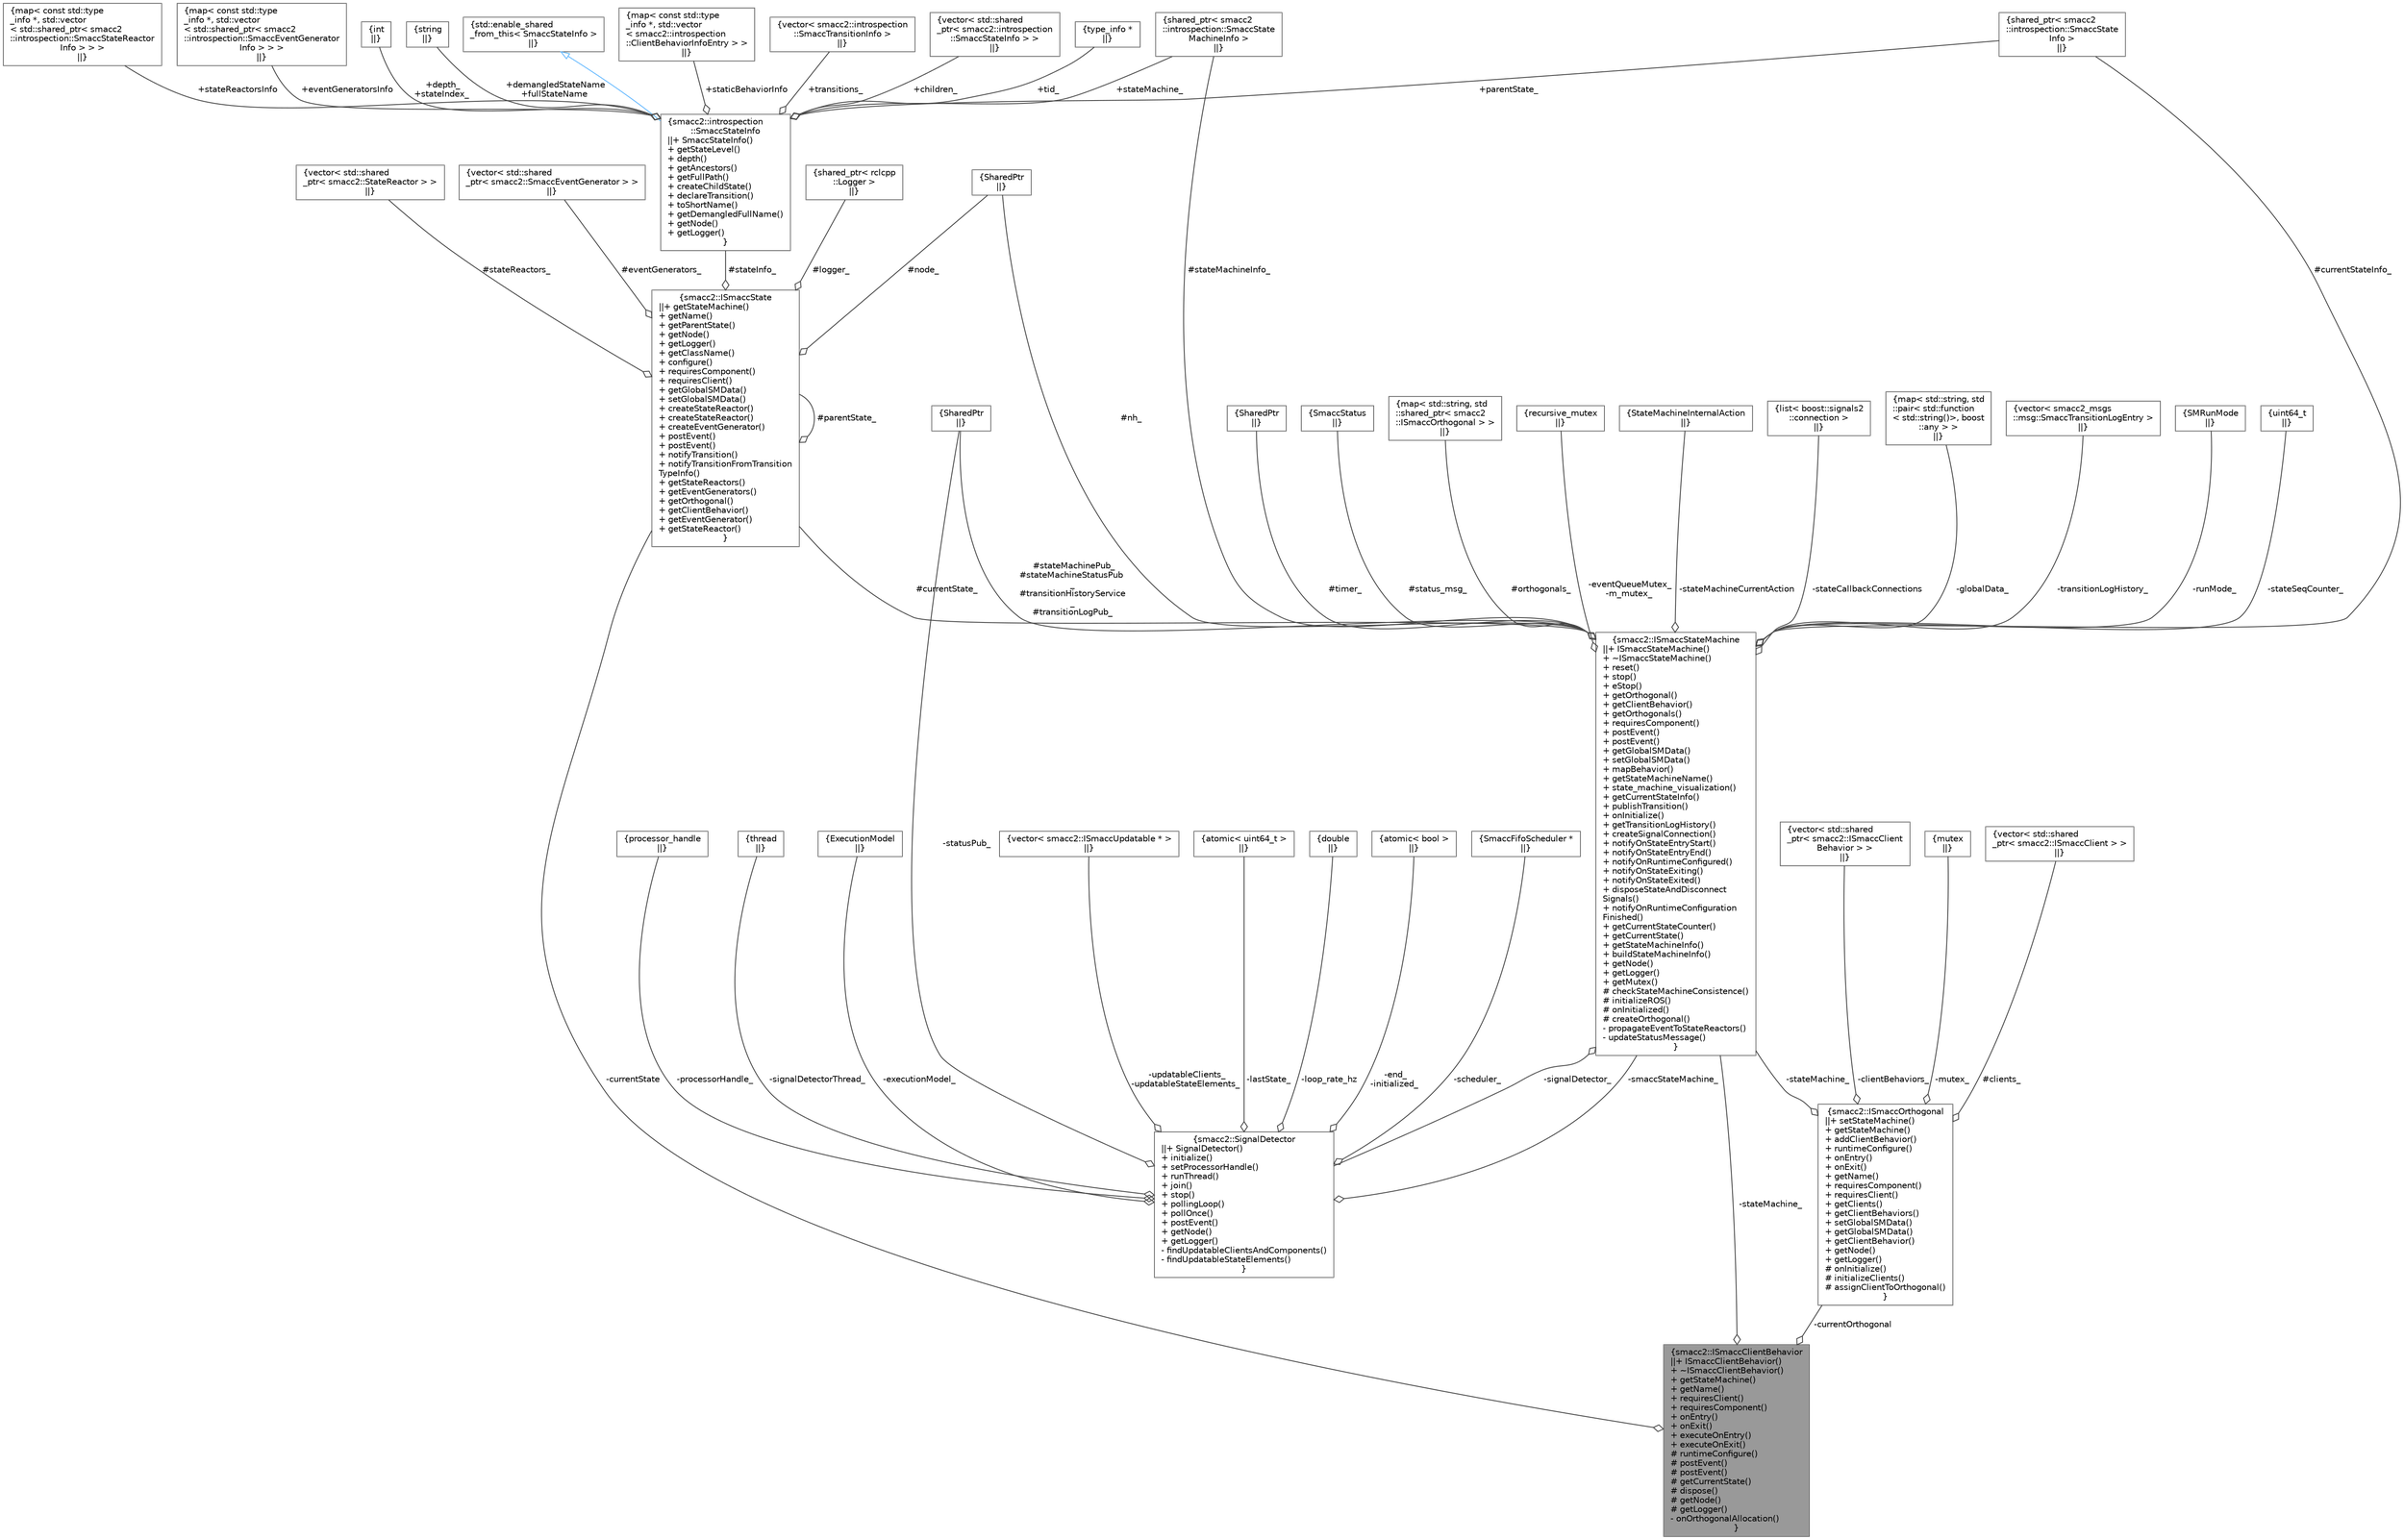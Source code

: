 digraph "smacc2::ISmaccClientBehavior"
{
 // LATEX_PDF_SIZE
  bgcolor="transparent";
  edge [fontname=Helvetica,fontsize=10,labelfontname=Helvetica,labelfontsize=10];
  node [fontname=Helvetica,fontsize=10,shape=box,height=0.2,width=0.4];
  Node1 [label="{smacc2::ISmaccClientBehavior\n||+ ISmaccClientBehavior()\l+ ~ISmaccClientBehavior()\l+ getStateMachine()\l+ getName()\l+ requiresClient()\l+ requiresComponent()\l+ onEntry()\l+ onExit()\l+ executeOnEntry()\l+ executeOnExit()\l# runtimeConfigure()\l# postEvent()\l# postEvent()\l# getCurrentState()\l# dispose()\l# getNode()\l# getLogger()\l- onOrthogonalAllocation()\l}",height=0.2,width=0.4,color="gray40", fillcolor="grey60", style="filled", fontcolor="black",tooltip=" "];
  Node2 -> Node1 [color="grey25",style="solid",label=" -stateMachine_" ,arrowhead="odiamond"];
  Node2 [label="{smacc2::ISmaccStateMachine\n||+ ISmaccStateMachine()\l+ ~ISmaccStateMachine()\l+ reset()\l+ stop()\l+ eStop()\l+ getOrthogonal()\l+ getClientBehavior()\l+ getOrthogonals()\l+ requiresComponent()\l+ postEvent()\l+ postEvent()\l+ getGlobalSMData()\l+ setGlobalSMData()\l+ mapBehavior()\l+ getStateMachineName()\l+ state_machine_visualization()\l+ getCurrentStateInfo()\l+ publishTransition()\l+ onInitialize()\l+ getTransitionLogHistory()\l+ createSignalConnection()\l+ notifyOnStateEntryStart()\l+ notifyOnStateEntryEnd()\l+ notifyOnRuntimeConfigured()\l+ notifyOnStateExiting()\l+ notifyOnStateExited()\l+ disposeStateAndDisconnect\lSignals()\l+ notifyOnRuntimeConfiguration\lFinished()\l+ getCurrentStateCounter()\l+ getCurrentState()\l+ getStateMachineInfo()\l+ buildStateMachineInfo()\l+ getNode()\l+ getLogger()\l+ getMutex()\l# checkStateMachineConsistence()\l# initializeROS()\l# onInitialized()\l# createOrthogonal()\l- propagateEventToStateReactors()\l- updateStatusMessage()\l}",height=0.2,width=0.4,color="gray40", fillcolor="white", style="filled",URL="$classsmacc2_1_1ISmaccStateMachine.html",tooltip=" "];
  Node3 -> Node2 [color="grey25",style="solid",label=" #nh_" ,arrowhead="odiamond"];
  Node3 [label="{SharedPtr\n||}",height=0.2,width=0.4,color="gray40", fillcolor="white", style="filled",tooltip=" "];
  Node4 -> Node2 [color="grey25",style="solid",label=" #timer_" ,arrowhead="odiamond"];
  Node4 [label="{SharedPtr\n||}",height=0.2,width=0.4,color="gray40", fillcolor="white", style="filled",tooltip=" "];
  Node5 -> Node2 [color="grey25",style="solid",label=" #stateMachinePub_\n#stateMachineStatusPub\l_\n#transitionHistoryService\l_\n#transitionLogPub_" ,arrowhead="odiamond"];
  Node5 [label="{SharedPtr\n||}",height=0.2,width=0.4,color="gray40", fillcolor="white", style="filled",tooltip=" "];
  Node6 -> Node2 [color="grey25",style="solid",label=" #currentState_" ,arrowhead="odiamond"];
  Node6 [label="{smacc2::ISmaccState\n||+ getStateMachine()\l+ getName()\l+ getParentState()\l+ getNode()\l+ getLogger()\l+ getClassName()\l+ configure()\l+ requiresComponent()\l+ requiresClient()\l+ getGlobalSMData()\l+ setGlobalSMData()\l+ createStateReactor()\l+ createStateReactor()\l+ createEventGenerator()\l+ postEvent()\l+ postEvent()\l+ notifyTransition()\l+ notifyTransitionFromTransition\lTypeInfo()\l+ getStateReactors()\l+ getEventGenerators()\l+ getOrthogonal()\l+ getClientBehavior()\l+ getEventGenerator()\l+ getStateReactor()\l}",height=0.2,width=0.4,color="gray40", fillcolor="white", style="filled",URL="$classsmacc2_1_1ISmaccState.html",tooltip=" "];
  Node3 -> Node6 [color="grey25",style="solid",label=" #node_" ,arrowhead="odiamond"];
  Node7 -> Node6 [color="grey25",style="solid",label=" #logger_" ,arrowhead="odiamond"];
  Node7 [label="{shared_ptr\< rclcpp\l::Logger \>\n||}",height=0.2,width=0.4,color="gray40", fillcolor="white", style="filled",tooltip=" "];
  Node8 -> Node6 [color="grey25",style="solid",label=" #stateReactors_" ,arrowhead="odiamond"];
  Node8 [label="{vector\< std::shared\l_ptr\< smacc2::StateReactor \> \>\n||}",height=0.2,width=0.4,color="gray40", fillcolor="white", style="filled",tooltip=" "];
  Node9 -> Node6 [color="grey25",style="solid",label=" #eventGenerators_" ,arrowhead="odiamond"];
  Node9 [label="{vector\< std::shared\l_ptr\< smacc2::SmaccEventGenerator \> \>\n||}",height=0.2,width=0.4,color="gray40", fillcolor="white", style="filled",tooltip=" "];
  Node6 -> Node6 [color="grey25",style="solid",label=" #parentState_" ,arrowhead="odiamond"];
  Node10 -> Node6 [color="grey25",style="solid",label=" #stateInfo_" ,arrowhead="odiamond"];
  Node10 [label="{smacc2::introspection\l::SmaccStateInfo\n||+ SmaccStateInfo()\l+ getStateLevel()\l+ depth()\l+ getAncestors()\l+ getFullPath()\l+ createChildState()\l+ declareTransition()\l+ toShortName()\l+ getDemangledFullName()\l+ getNode()\l+ getLogger()\l}",height=0.2,width=0.4,color="gray40", fillcolor="white", style="filled",URL="$classsmacc2_1_1introspection_1_1SmaccStateInfo.html",tooltip=" "];
  Node11 -> Node10 [dir="back",color="steelblue1",style="solid",arrowtail="onormal"];
  Node11 [label="{std::enable_shared\l_from_this\< SmaccStateInfo \>\n||}",height=0.2,width=0.4,color="gray40", fillcolor="white", style="filled",tooltip=" "];
  Node12 -> Node10 [color="grey25",style="solid",label=" +staticBehaviorInfo" ,arrowhead="odiamond"];
  Node12 [label="{map\< const std::type\l_info *, std::vector\l\< smacc2::introspection\l::ClientBehaviorInfoEntry \> \>\n||}",height=0.2,width=0.4,color="gray40", fillcolor="white", style="filled",tooltip=" "];
  Node13 -> Node10 [color="grey25",style="solid",label=" +stateReactorsInfo" ,arrowhead="odiamond"];
  Node13 [label="{map\< const std::type\l_info *, std::vector\l\< std::shared_ptr\< smacc2\l::introspection::SmaccStateReactor\lInfo \> \> \>\n||}",height=0.2,width=0.4,color="gray40", fillcolor="white", style="filled",tooltip=" "];
  Node14 -> Node10 [color="grey25",style="solid",label=" +eventGeneratorsInfo" ,arrowhead="odiamond"];
  Node14 [label="{map\< const std::type\l_info *, std::vector\l\< std::shared_ptr\< smacc2\l::introspection::SmaccEventGenerator\lInfo \> \> \>\n||}",height=0.2,width=0.4,color="gray40", fillcolor="white", style="filled",tooltip=" "];
  Node15 -> Node10 [color="grey25",style="solid",label=" +depth_\n+stateIndex_" ,arrowhead="odiamond"];
  Node15 [label="{int\n||}",height=0.2,width=0.4,color="gray40", fillcolor="white", style="filled",tooltip=" "];
  Node16 -> Node10 [color="grey25",style="solid",label=" +demangledStateName\n+fullStateName" ,arrowhead="odiamond"];
  Node16 [label="{string\n||}",height=0.2,width=0.4,color="gray40", fillcolor="white", style="filled",tooltip=" "];
  Node17 -> Node10 [color="grey25",style="solid",label=" +stateMachine_" ,arrowhead="odiamond"];
  Node17 [label="{shared_ptr\< smacc2\l::introspection::SmaccState\lMachineInfo \>\n||}",height=0.2,width=0.4,color="gray40", fillcolor="white", style="filled",tooltip=" "];
  Node18 -> Node10 [color="grey25",style="solid",label=" +parentState_" ,arrowhead="odiamond"];
  Node18 [label="{shared_ptr\< smacc2\l::introspection::SmaccState\lInfo \>\n||}",height=0.2,width=0.4,color="gray40", fillcolor="white", style="filled",tooltip=" "];
  Node19 -> Node10 [color="grey25",style="solid",label=" +transitions_" ,arrowhead="odiamond"];
  Node19 [label="{vector\< smacc2::introspection\l::SmaccTransitionInfo \>\n||}",height=0.2,width=0.4,color="gray40", fillcolor="white", style="filled",tooltip=" "];
  Node20 -> Node10 [color="grey25",style="solid",label=" +children_" ,arrowhead="odiamond"];
  Node20 [label="{vector\< std::shared\l_ptr\< smacc2::introspection\l::SmaccStateInfo \> \>\n||}",height=0.2,width=0.4,color="gray40", fillcolor="white", style="filled",tooltip=" "];
  Node21 -> Node10 [color="grey25",style="solid",label=" +tid_" ,arrowhead="odiamond"];
  Node21 [label="{type_info *\n||}",height=0.2,width=0.4,color="gray40", fillcolor="white", style="filled",tooltip=" "];
  Node18 -> Node2 [color="grey25",style="solid",label=" #currentStateInfo_" ,arrowhead="odiamond"];
  Node22 -> Node2 [color="grey25",style="solid",label=" #status_msg_" ,arrowhead="odiamond"];
  Node22 [label="{SmaccStatus\n||}",height=0.2,width=0.4,color="gray40", fillcolor="white", style="filled",tooltip=" "];
  Node23 -> Node2 [color="grey25",style="solid",label=" #orthogonals_" ,arrowhead="odiamond"];
  Node23 [label="{map\< std::string, std\l::shared_ptr\< smacc2\l::ISmaccOrthogonal \> \>\n||}",height=0.2,width=0.4,color="gray40", fillcolor="white", style="filled",tooltip=" "];
  Node17 -> Node2 [color="grey25",style="solid",label=" #stateMachineInfo_" ,arrowhead="odiamond"];
  Node24 -> Node2 [color="grey25",style="solid",label=" -eventQueueMutex_\n-m_mutex_" ,arrowhead="odiamond"];
  Node24 [label="{recursive_mutex\n||}",height=0.2,width=0.4,color="gray40", fillcolor="white", style="filled",tooltip=" "];
  Node25 -> Node2 [color="grey25",style="solid",label=" -stateMachineCurrentAction" ,arrowhead="odiamond"];
  Node25 [label="{StateMachineInternalAction\n||}",height=0.2,width=0.4,color="gray40", fillcolor="white", style="filled",tooltip=" "];
  Node26 -> Node2 [color="grey25",style="solid",label=" -stateCallbackConnections" ,arrowhead="odiamond"];
  Node26 [label="{list\< boost::signals2\l::connection \>\n||}",height=0.2,width=0.4,color="gray40", fillcolor="white", style="filled",tooltip=" "];
  Node27 -> Node2 [color="grey25",style="solid",label=" -globalData_" ,arrowhead="odiamond"];
  Node27 [label="{map\< std::string, std\l::pair\< std::function\l\< std::string()\>, boost\l::any \> \>\n||}",height=0.2,width=0.4,color="gray40", fillcolor="white", style="filled",tooltip=" "];
  Node28 -> Node2 [color="grey25",style="solid",label=" -transitionLogHistory_" ,arrowhead="odiamond"];
  Node28 [label="{vector\< smacc2_msgs\l::msg::SmaccTransitionLogEntry \>\n||}",height=0.2,width=0.4,color="gray40", fillcolor="white", style="filled",tooltip=" "];
  Node29 -> Node2 [color="grey25",style="solid",label=" -runMode_" ,arrowhead="odiamond"];
  Node29 [label="{SMRunMode\n||}",height=0.2,width=0.4,color="gray40", fillcolor="white", style="filled",tooltip=" "];
  Node30 -> Node2 [color="grey25",style="solid",label=" -signalDetector_" ,arrowhead="odiamond"];
  Node30 [label="{smacc2::SignalDetector\n||+ SignalDetector()\l+ initialize()\l+ setProcessorHandle()\l+ runThread()\l+ join()\l+ stop()\l+ pollingLoop()\l+ pollOnce()\l+ postEvent()\l+ getNode()\l+ getLogger()\l- findUpdatableClientsAndComponents()\l- findUpdatableStateElements()\l}",height=0.2,width=0.4,color="gray40", fillcolor="white", style="filled",URL="$classsmacc2_1_1SignalDetector.html",tooltip=" "];
  Node2 -> Node30 [color="grey25",style="solid",label=" -smaccStateMachine_" ,arrowhead="odiamond"];
  Node31 -> Node30 [color="grey25",style="solid",label=" -updatableClients_\n-updatableStateElements_" ,arrowhead="odiamond"];
  Node31 [label="{vector\< smacc2::ISmaccUpdatable * \>\n||}",height=0.2,width=0.4,color="gray40", fillcolor="white", style="filled",tooltip=" "];
  Node32 -> Node30 [color="grey25",style="solid",label=" -lastState_" ,arrowhead="odiamond"];
  Node32 [label="{atomic\< uint64_t \>\n||}",height=0.2,width=0.4,color="gray40", fillcolor="white", style="filled",tooltip=" "];
  Node33 -> Node30 [color="grey25",style="solid",label=" -loop_rate_hz" ,arrowhead="odiamond"];
  Node33 [label="{double\n||}",height=0.2,width=0.4,color="gray40", fillcolor="white", style="filled",tooltip=" "];
  Node34 -> Node30 [color="grey25",style="solid",label=" -end_\n-initialized_" ,arrowhead="odiamond"];
  Node34 [label="{atomic\< bool \>\n||}",height=0.2,width=0.4,color="gray40", fillcolor="white", style="filled",tooltip=" "];
  Node5 -> Node30 [color="grey25",style="solid",label=" -statusPub_" ,arrowhead="odiamond"];
  Node35 -> Node30 [color="grey25",style="solid",label=" -scheduler_" ,arrowhead="odiamond"];
  Node35 [label="{SmaccFifoScheduler *\n||}",height=0.2,width=0.4,color="gray40", fillcolor="white", style="filled",tooltip=" "];
  Node36 -> Node30 [color="grey25",style="solid",label=" -processorHandle_" ,arrowhead="odiamond"];
  Node36 [label="{processor_handle\n||}",height=0.2,width=0.4,color="gray40", fillcolor="white", style="filled",tooltip=" "];
  Node37 -> Node30 [color="grey25",style="solid",label=" -signalDetectorThread_" ,arrowhead="odiamond"];
  Node37 [label="{thread\n||}",height=0.2,width=0.4,color="gray40", fillcolor="white", style="filled",tooltip=" "];
  Node38 -> Node30 [color="grey25",style="solid",label=" -executionModel_" ,arrowhead="odiamond"];
  Node38 [label="{ExecutionModel\n||}",height=0.2,width=0.4,color="gray40", fillcolor="white", style="filled",tooltip=" "];
  Node39 -> Node2 [color="grey25",style="solid",label=" -stateSeqCounter_" ,arrowhead="odiamond"];
  Node39 [label="{uint64_t\n||}",height=0.2,width=0.4,color="gray40", fillcolor="white", style="filled",tooltip=" "];
  Node6 -> Node1 [color="grey25",style="solid",label=" -currentState" ,arrowhead="odiamond"];
  Node40 -> Node1 [color="grey25",style="solid",label=" -currentOrthogonal" ,arrowhead="odiamond"];
  Node40 [label="{smacc2::ISmaccOrthogonal\n||+ setStateMachine()\l+ getStateMachine()\l+ addClientBehavior()\l+ runtimeConfigure()\l+ onEntry()\l+ onExit()\l+ getName()\l+ requiresComponent()\l+ requiresClient()\l+ getClients()\l+ getClientBehaviors()\l+ setGlobalSMData()\l+ getGlobalSMData()\l+ getClientBehavior()\l+ getNode()\l+ getLogger()\l# onInitialize()\l# initializeClients()\l# assignClientToOrthogonal()\l}",height=0.2,width=0.4,color="gray40", fillcolor="white", style="filled",URL="$classsmacc2_1_1ISmaccOrthogonal.html",tooltip=" "];
  Node41 -> Node40 [color="grey25",style="solid",label=" #clients_" ,arrowhead="odiamond"];
  Node41 [label="{vector\< std::shared\l_ptr\< smacc2::ISmaccClient \> \>\n||}",height=0.2,width=0.4,color="gray40", fillcolor="white", style="filled",tooltip=" "];
  Node2 -> Node40 [color="grey25",style="solid",label=" -stateMachine_" ,arrowhead="odiamond"];
  Node42 -> Node40 [color="grey25",style="solid",label=" -clientBehaviors_" ,arrowhead="odiamond"];
  Node42 [label="{vector\< std::shared\l_ptr\< smacc2::ISmaccClient\lBehavior \> \>\n||}",height=0.2,width=0.4,color="gray40", fillcolor="white", style="filled",tooltip=" "];
  Node43 -> Node40 [color="grey25",style="solid",label=" -mutex_" ,arrowhead="odiamond"];
  Node43 [label="{mutex\n||}",height=0.2,width=0.4,color="gray40", fillcolor="white", style="filled",tooltip=" "];
}
